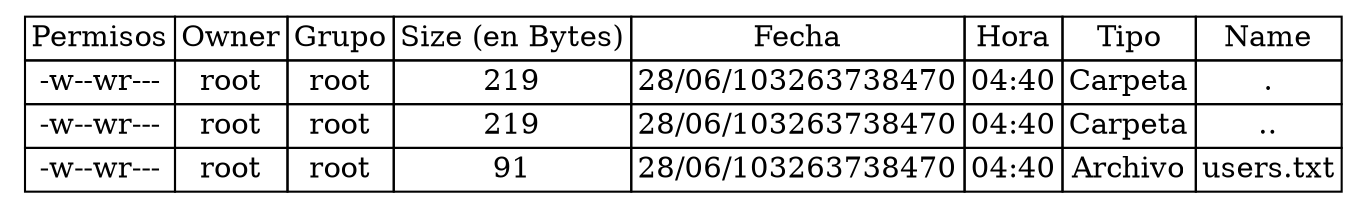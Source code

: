 digraph G {
	node [shape=plaintext]
	Tabla [label=<
		<TABLE BORDER="0" CELLBORDER="1" CELLSPACING="0">
			<TR><TD>Permisos</TD><TD>Owner</TD><TD>Grupo</TD><TD>Size (en Bytes)</TD><TD>Fecha</TD><TD>Hora</TD><TD>Tipo</TD><TD>Name</TD></TR>
			<TR><TD>-w--wr---</TD><TD>root</TD><TD>root</TD><TD>219</TD><TD>28/06/103263738470</TD><TD>04:40</TD><TD>Carpeta</TD><TD>.</TD></TR>
			<TR><TD>-w--wr---</TD><TD>root</TD><TD>root</TD><TD>219</TD><TD>28/06/103263738470</TD><TD>04:40</TD><TD>Carpeta</TD><TD>..</TD></TR>
			<TR><TD>-w--wr---</TD><TD>root</TD><TD>root</TD><TD>91</TD><TD>28/06/103263738470</TD><TD>04:40</TD><TD>Archivo</TD><TD>users.txt</TD></TR>
		</TABLE>
	>]
}
